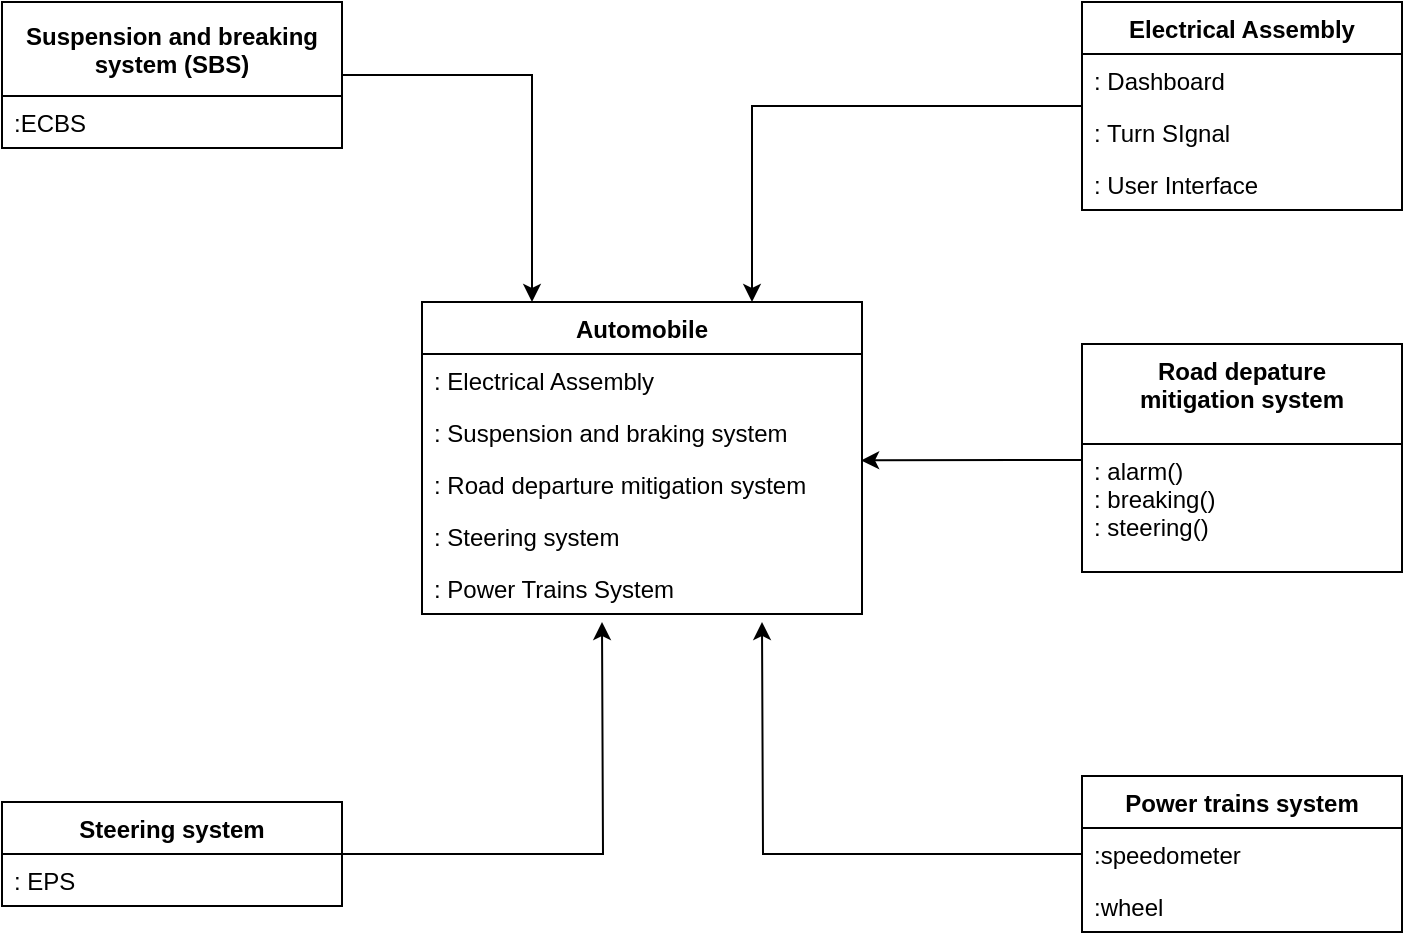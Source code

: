 <mxfile version="13.0.3" type="device"><diagram id="SWtgQ5woUSnre7RGWv-P" name="Page-1"><mxGraphModel dx="976" dy="647" grid="1" gridSize="10" guides="1" tooltips="1" connect="1" arrows="1" fold="1" page="1" pageScale="1" pageWidth="1169" pageHeight="827" math="0" shadow="0"><root><mxCell id="0"/><mxCell id="1" parent="0"/><mxCell id="T6hYwvt7mxtBn9mV9H0X-25" style="edgeStyle=orthogonalEdgeStyle;rounded=0;orthogonalLoop=1;jettySize=auto;html=1;entryX=0.25;entryY=0;entryDx=0;entryDy=0;" edge="1" parent="1" source="T6hYwvt7mxtBn9mV9H0X-1" target="T6hYwvt7mxtBn9mV9H0X-21"><mxGeometry relative="1" as="geometry"/></mxCell><mxCell id="T6hYwvt7mxtBn9mV9H0X-28" style="edgeStyle=orthogonalEdgeStyle;rounded=0;orthogonalLoop=1;jettySize=auto;html=1;entryX=0.75;entryY=0;entryDx=0;entryDy=0;" edge="1" parent="1" source="T6hYwvt7mxtBn9mV9H0X-9" target="T6hYwvt7mxtBn9mV9H0X-21"><mxGeometry relative="1" as="geometry"/></mxCell><mxCell id="T6hYwvt7mxtBn9mV9H0X-9" value="Electrical Assembly" style="swimlane;fontStyle=1;childLayout=stackLayout;horizontal=1;startSize=26;fillColor=none;horizontalStack=0;resizeParent=1;resizeParentMax=0;resizeLast=0;collapsible=1;marginBottom=0;" vertex="1" parent="1"><mxGeometry x="700" y="80" width="160" height="104" as="geometry"/></mxCell><mxCell id="T6hYwvt7mxtBn9mV9H0X-10" value=": Dashboard" style="text;strokeColor=none;fillColor=none;align=left;verticalAlign=top;spacingLeft=4;spacingRight=4;overflow=hidden;rotatable=0;points=[[0,0.5],[1,0.5]];portConstraint=eastwest;" vertex="1" parent="T6hYwvt7mxtBn9mV9H0X-9"><mxGeometry y="26" width="160" height="26" as="geometry"/></mxCell><mxCell id="T6hYwvt7mxtBn9mV9H0X-11" value=": Turn SIgnal" style="text;strokeColor=none;fillColor=none;align=left;verticalAlign=top;spacingLeft=4;spacingRight=4;overflow=hidden;rotatable=0;points=[[0,0.5],[1,0.5]];portConstraint=eastwest;" vertex="1" parent="T6hYwvt7mxtBn9mV9H0X-9"><mxGeometry y="52" width="160" height="26" as="geometry"/></mxCell><mxCell id="T6hYwvt7mxtBn9mV9H0X-12" value=": User Interface&#10;" style="text;strokeColor=none;fillColor=none;align=left;verticalAlign=top;spacingLeft=4;spacingRight=4;overflow=hidden;rotatable=0;points=[[0,0.5],[1,0.5]];portConstraint=eastwest;" vertex="1" parent="T6hYwvt7mxtBn9mV9H0X-9"><mxGeometry y="78" width="160" height="26" as="geometry"/></mxCell><mxCell id="T6hYwvt7mxtBn9mV9H0X-30" style="edgeStyle=orthogonalEdgeStyle;rounded=0;orthogonalLoop=1;jettySize=auto;html=1;" edge="1" parent="1" source="T6hYwvt7mxtBn9mV9H0X-13"><mxGeometry relative="1" as="geometry"><mxPoint x="460" y="390" as="targetPoint"/></mxGeometry></mxCell><mxCell id="T6hYwvt7mxtBn9mV9H0X-13" value="Steering system" style="swimlane;fontStyle=1;childLayout=stackLayout;horizontal=1;startSize=26;fillColor=none;horizontalStack=0;resizeParent=1;resizeParentMax=0;resizeLast=0;collapsible=1;marginBottom=0;" vertex="1" parent="1"><mxGeometry x="160" y="480" width="170" height="52" as="geometry"/></mxCell><mxCell id="T6hYwvt7mxtBn9mV9H0X-14" value=": EPS" style="text;strokeColor=none;fillColor=none;align=left;verticalAlign=top;spacingLeft=4;spacingRight=4;overflow=hidden;rotatable=0;points=[[0,0.5],[1,0.5]];portConstraint=eastwest;" vertex="1" parent="T6hYwvt7mxtBn9mV9H0X-13"><mxGeometry y="26" width="170" height="26" as="geometry"/></mxCell><mxCell id="T6hYwvt7mxtBn9mV9H0X-29" style="edgeStyle=orthogonalEdgeStyle;rounded=0;orthogonalLoop=1;jettySize=auto;html=1;" edge="1" parent="1" source="T6hYwvt7mxtBn9mV9H0X-17"><mxGeometry relative="1" as="geometry"><mxPoint x="540" y="390" as="targetPoint"/></mxGeometry></mxCell><mxCell id="T6hYwvt7mxtBn9mV9H0X-1" value="Suspension and breaking &#10;system (SBS)" style="swimlane;fontStyle=1;childLayout=stackLayout;horizontal=1;startSize=47;fillColor=none;horizontalStack=0;resizeParent=1;resizeParentMax=0;resizeLast=0;collapsible=1;marginBottom=0;" vertex="1" parent="1"><mxGeometry x="160" y="80" width="170" height="73" as="geometry"/></mxCell><mxCell id="T6hYwvt7mxtBn9mV9H0X-2" value=":ECBS" style="text;strokeColor=none;fillColor=none;align=left;verticalAlign=top;spacingLeft=4;spacingRight=4;overflow=hidden;rotatable=0;points=[[0,0.5],[1,0.5]];portConstraint=eastwest;" vertex="1" parent="T6hYwvt7mxtBn9mV9H0X-1"><mxGeometry y="47" width="170" height="26" as="geometry"/></mxCell><mxCell id="T6hYwvt7mxtBn9mV9H0X-21" value="Automobile" style="swimlane;fontStyle=1;childLayout=stackLayout;horizontal=1;startSize=26;fillColor=none;horizontalStack=0;resizeParent=1;resizeParentMax=0;resizeLast=0;collapsible=1;marginBottom=0;" vertex="1" parent="1"><mxGeometry x="370" y="230" width="220" height="156" as="geometry"/></mxCell><mxCell id="T6hYwvt7mxtBn9mV9H0X-22" value=": Electrical Assembly" style="text;strokeColor=none;fillColor=none;align=left;verticalAlign=top;spacingLeft=4;spacingRight=4;overflow=hidden;rotatable=0;points=[[0,0.5],[1,0.5]];portConstraint=eastwest;" vertex="1" parent="T6hYwvt7mxtBn9mV9H0X-21"><mxGeometry y="26" width="220" height="26" as="geometry"/></mxCell><mxCell id="T6hYwvt7mxtBn9mV9H0X-23" value=": Suspension and braking system" style="text;strokeColor=none;fillColor=none;align=left;verticalAlign=top;spacingLeft=4;spacingRight=4;overflow=hidden;rotatable=0;points=[[0,0.5],[1,0.5]];portConstraint=eastwest;" vertex="1" parent="T6hYwvt7mxtBn9mV9H0X-21"><mxGeometry y="52" width="220" height="26" as="geometry"/></mxCell><mxCell id="T6hYwvt7mxtBn9mV9H0X-24" value=": Road departure mitigation system&#10;" style="text;strokeColor=none;fillColor=none;align=left;verticalAlign=top;spacingLeft=4;spacingRight=4;overflow=hidden;rotatable=0;points=[[0,0.5],[1,0.5]];portConstraint=eastwest;" vertex="1" parent="T6hYwvt7mxtBn9mV9H0X-21"><mxGeometry y="78" width="220" height="26" as="geometry"/></mxCell><mxCell id="T6hYwvt7mxtBn9mV9H0X-46" value=": Steering system" style="text;strokeColor=none;fillColor=none;align=left;verticalAlign=top;spacingLeft=4;spacingRight=4;overflow=hidden;rotatable=0;points=[[0,0.5],[1,0.5]];portConstraint=eastwest;" vertex="1" parent="T6hYwvt7mxtBn9mV9H0X-21"><mxGeometry y="104" width="220" height="26" as="geometry"/></mxCell><mxCell id="T6hYwvt7mxtBn9mV9H0X-47" value=": Power Trains System" style="text;strokeColor=none;fillColor=none;align=left;verticalAlign=top;spacingLeft=4;spacingRight=4;overflow=hidden;rotatable=0;points=[[0,0.5],[1,0.5]];portConstraint=eastwest;" vertex="1" parent="T6hYwvt7mxtBn9mV9H0X-21"><mxGeometry y="130" width="220" height="26" as="geometry"/></mxCell><mxCell id="T6hYwvt7mxtBn9mV9H0X-48" style="edgeStyle=orthogonalEdgeStyle;rounded=0;orthogonalLoop=1;jettySize=auto;html=1;entryX=0.998;entryY=0.046;entryDx=0;entryDy=0;entryPerimeter=0;" edge="1" parent="1" source="T6hYwvt7mxtBn9mV9H0X-35" target="T6hYwvt7mxtBn9mV9H0X-24"><mxGeometry relative="1" as="geometry"><Array as="points"><mxPoint x="680" y="309"/><mxPoint x="680" y="309"/></Array></mxGeometry></mxCell><mxCell id="T6hYwvt7mxtBn9mV9H0X-35" value="Road depature &#10;mitigation system" style="swimlane;fontStyle=1;align=center;verticalAlign=top;childLayout=stackLayout;horizontal=1;startSize=50;horizontalStack=0;resizeParent=1;resizeParentMax=0;resizeLast=0;collapsible=1;marginBottom=0;" vertex="1" parent="1"><mxGeometry x="700" y="251" width="160" height="114" as="geometry"/></mxCell><mxCell id="T6hYwvt7mxtBn9mV9H0X-36" value=": alarm()&#10;: breaking()&#10;: steering()" style="text;strokeColor=none;fillColor=none;align=left;verticalAlign=top;spacingLeft=4;spacingRight=4;overflow=hidden;rotatable=0;points=[[0,0.5],[1,0.5]];portConstraint=eastwest;" vertex="1" parent="T6hYwvt7mxtBn9mV9H0X-35"><mxGeometry y="50" width="160" height="64" as="geometry"/></mxCell><mxCell id="T6hYwvt7mxtBn9mV9H0X-17" value="Power trains system" style="swimlane;fontStyle=1;childLayout=stackLayout;horizontal=1;startSize=26;fillColor=none;horizontalStack=0;resizeParent=1;resizeParentMax=0;resizeLast=0;collapsible=1;marginBottom=0;" vertex="1" parent="1"><mxGeometry x="700" y="467" width="160" height="78" as="geometry"/></mxCell><mxCell id="T6hYwvt7mxtBn9mV9H0X-18" value=":speedometer" style="text;strokeColor=none;fillColor=none;align=left;verticalAlign=top;spacingLeft=4;spacingRight=4;overflow=hidden;rotatable=0;points=[[0,0.5],[1,0.5]];portConstraint=eastwest;" vertex="1" parent="T6hYwvt7mxtBn9mV9H0X-17"><mxGeometry y="26" width="160" height="26" as="geometry"/></mxCell><mxCell id="T6hYwvt7mxtBn9mV9H0X-19" value=":wheel" style="text;strokeColor=none;fillColor=none;align=left;verticalAlign=top;spacingLeft=4;spacingRight=4;overflow=hidden;rotatable=0;points=[[0,0.5],[1,0.5]];portConstraint=eastwest;" vertex="1" parent="T6hYwvt7mxtBn9mV9H0X-17"><mxGeometry y="52" width="160" height="26" as="geometry"/></mxCell></root></mxGraphModel></diagram></mxfile>